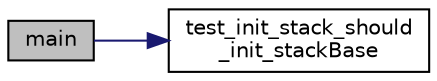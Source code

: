 digraph "main"
{
 // LATEX_PDF_SIZE
  edge [fontname="Helvetica",fontsize="10",labelfontname="Helvetica",labelfontsize="10"];
  node [fontname="Helvetica",fontsize="10",shape=record];
  rankdir="LR";
  Node1 [label="main",height=0.2,width=0.4,color="black", fillcolor="grey75", style="filled", fontcolor="black",tooltip=" "];
  Node1 -> Node2 [color="midnightblue",fontsize="10",style="solid",fontname="Helvetica"];
  Node2 [label="test_init_stack_should\l_init_stackBase",height=0.2,width=0.4,color="black", fillcolor="white", style="filled",URL="$df/d03/a00062.html#aefaa143bc87d100e8d14961cbdb76468",tooltip=" "];
}
